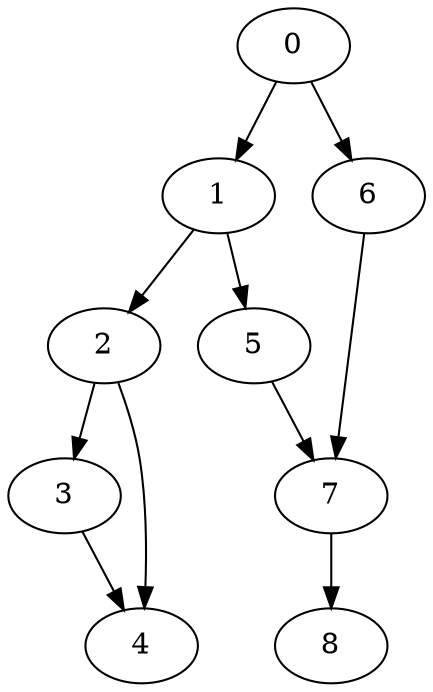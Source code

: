 digraph {
	0
	1
	2
	3
	4
	5
	6
	7
	8
	2 -> 4
	3 -> 4
	0 -> 1
	2 -> 3
	1 -> 5
	0 -> 6
	5 -> 7
	6 -> 7
	7 -> 8
	1 -> 2
}
